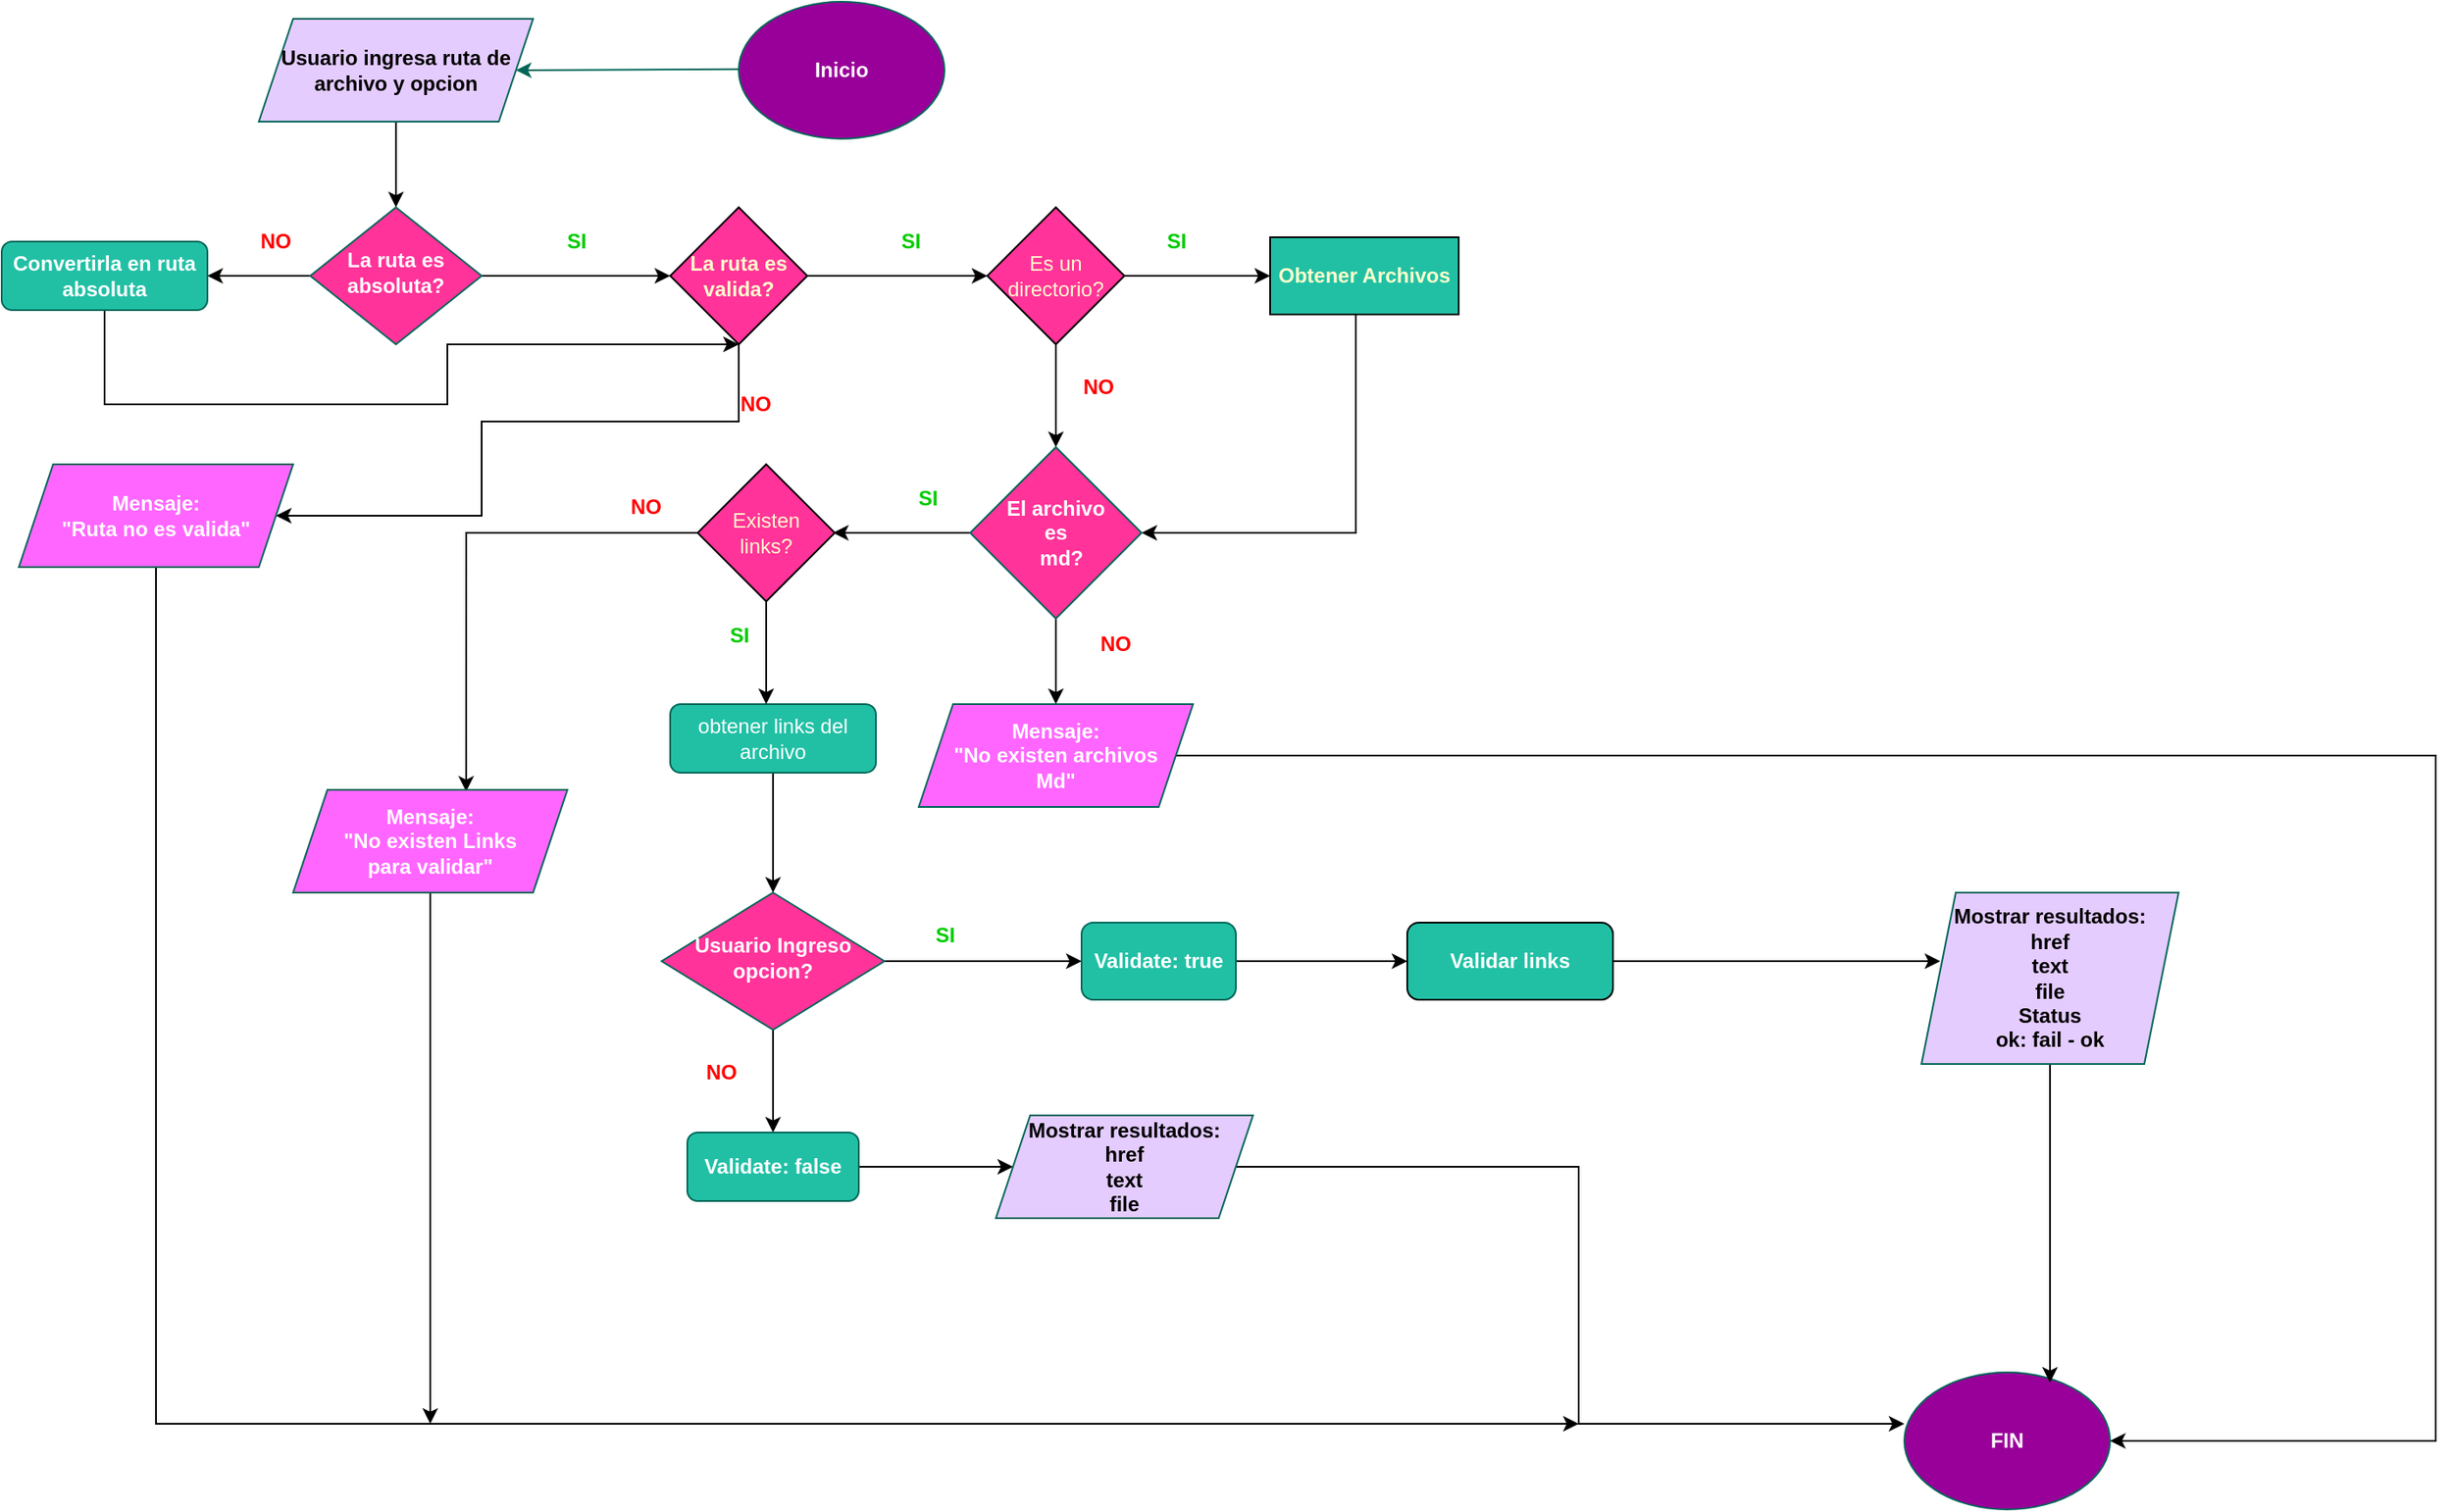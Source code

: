 <mxfile version="18.0.2" type="github">
  <diagram id="C5RBs43oDa-KdzZeNtuy" name="Page-1">
    <mxGraphModel dx="1935" dy="474" grid="1" gridSize="10" guides="1" tooltips="1" connect="1" arrows="1" fold="1" page="1" pageScale="1" pageWidth="827" pageHeight="1169" math="0" shadow="0">
      <root>
        <mxCell id="WIyWlLk6GJQsqaUBKTNV-0" />
        <mxCell id="WIyWlLk6GJQsqaUBKTNV-1" parent="WIyWlLk6GJQsqaUBKTNV-0" />
        <mxCell id="5hdRpkaPI0aYfvq-8GOf-4" style="edgeStyle=orthogonalEdgeStyle;rounded=0;orthogonalLoop=1;jettySize=auto;html=1;entryX=1;entryY=0.5;entryDx=0;entryDy=0;" parent="WIyWlLk6GJQsqaUBKTNV-1" source="bsvvh34VxFHOaRpJ6XTc-54" target="bsvvh34VxFHOaRpJ6XTc-55" edge="1">
          <mxGeometry relative="1" as="geometry" />
        </mxCell>
        <mxCell id="5hdRpkaPI0aYfvq-8GOf-12" style="edgeStyle=orthogonalEdgeStyle;rounded=0;orthogonalLoop=1;jettySize=auto;html=1;entryX=0;entryY=0.5;entryDx=0;entryDy=0;" parent="WIyWlLk6GJQsqaUBKTNV-1" source="bsvvh34VxFHOaRpJ6XTc-54" target="5hdRpkaPI0aYfvq-8GOf-9" edge="1">
          <mxGeometry relative="1" as="geometry" />
        </mxCell>
        <mxCell id="bsvvh34VxFHOaRpJ6XTc-54" value="La ruta es absoluta?" style="rhombus;whiteSpace=wrap;html=1;shadow=0;fontFamily=Helvetica;fontSize=12;align=center;strokeWidth=1;spacing=6;spacingTop=-4;fillColor=#FF3399;strokeColor=#006658;fontColor=#FFFFFF;fontStyle=1" parent="WIyWlLk6GJQsqaUBKTNV-1" vertex="1">
          <mxGeometry x="-530" y="160" width="100" height="80" as="geometry" />
        </mxCell>
        <mxCell id="5hdRpkaPI0aYfvq-8GOf-45" style="edgeStyle=orthogonalEdgeStyle;rounded=0;orthogonalLoop=1;jettySize=auto;html=1;entryX=0.5;entryY=1;entryDx=0;entryDy=0;" parent="WIyWlLk6GJQsqaUBKTNV-1" source="bsvvh34VxFHOaRpJ6XTc-55" target="5hdRpkaPI0aYfvq-8GOf-9" edge="1">
          <mxGeometry relative="1" as="geometry">
            <mxPoint x="-620" y="330" as="targetPoint" />
            <Array as="points">
              <mxPoint x="-650" y="275" />
              <mxPoint x="-450" y="275" />
              <mxPoint x="-450" y="240" />
            </Array>
          </mxGeometry>
        </mxCell>
        <mxCell id="bsvvh34VxFHOaRpJ6XTc-55" value="Convertirla en ruta absoluta" style="rounded=1;whiteSpace=wrap;html=1;fontSize=12;glass=0;strokeWidth=1;shadow=0;fillColor=#21C0A5;strokeColor=#006658;fontColor=#FFFFFF;fontStyle=1" parent="WIyWlLk6GJQsqaUBKTNV-1" vertex="1">
          <mxGeometry x="-710" y="180" width="120" height="40" as="geometry" />
        </mxCell>
        <mxCell id="5hdRpkaPI0aYfvq-8GOf-1" style="edgeStyle=orthogonalEdgeStyle;rounded=0;orthogonalLoop=1;jettySize=auto;html=1;entryX=0.5;entryY=0;entryDx=0;entryDy=0;" parent="WIyWlLk6GJQsqaUBKTNV-1" source="bsvvh34VxFHOaRpJ6XTc-57" target="bsvvh34VxFHOaRpJ6XTc-54" edge="1">
          <mxGeometry relative="1" as="geometry" />
        </mxCell>
        <mxCell id="bsvvh34VxFHOaRpJ6XTc-57" value="&lt;font color=&quot;#000000&quot;&gt;Usuario ingresa ruta de archivo&amp;nbsp;y opcion&lt;/font&gt;" style="shape=parallelogram;perimeter=parallelogramPerimeter;whiteSpace=wrap;html=1;fixedSize=1;fillColor=#E5CCFF;strokeColor=#006658;fontColor=#FFFFFF;fontStyle=1" parent="WIyWlLk6GJQsqaUBKTNV-1" vertex="1">
          <mxGeometry x="-560" y="50" width="160" height="60" as="geometry" />
        </mxCell>
        <mxCell id="5hdRpkaPI0aYfvq-8GOf-36" style="edgeStyle=orthogonalEdgeStyle;rounded=0;orthogonalLoop=1;jettySize=auto;html=1;entryX=0;entryY=0.5;entryDx=0;entryDy=0;" parent="WIyWlLk6GJQsqaUBKTNV-1" source="bsvvh34VxFHOaRpJ6XTc-59" target="bsvvh34VxFHOaRpJ6XTc-72" edge="1">
          <mxGeometry relative="1" as="geometry" />
        </mxCell>
        <mxCell id="5hdRpkaPI0aYfvq-8GOf-37" style="edgeStyle=orthogonalEdgeStyle;rounded=0;orthogonalLoop=1;jettySize=auto;html=1;exitX=0.5;exitY=1;exitDx=0;exitDy=0;entryX=0.5;entryY=0;entryDx=0;entryDy=0;" parent="WIyWlLk6GJQsqaUBKTNV-1" source="bsvvh34VxFHOaRpJ6XTc-59" target="bsvvh34VxFHOaRpJ6XTc-71" edge="1">
          <mxGeometry relative="1" as="geometry" />
        </mxCell>
        <mxCell id="bsvvh34VxFHOaRpJ6XTc-59" value="Usuario Ingreso opcion?" style="rhombus;whiteSpace=wrap;html=1;shadow=0;fontFamily=Helvetica;fontSize=12;align=center;strokeWidth=1;spacing=6;spacingTop=-4;fillColor=#FF3399;strokeColor=#006658;fontColor=#FFFFFF;fontStyle=1" parent="WIyWlLk6GJQsqaUBKTNV-1" vertex="1">
          <mxGeometry x="-325" y="560" width="130" height="80" as="geometry" />
        </mxCell>
        <mxCell id="5hdRpkaPI0aYfvq-8GOf-51" style="edgeStyle=orthogonalEdgeStyle;rounded=0;orthogonalLoop=1;jettySize=auto;html=1;entryX=0;entryY=0.5;entryDx=0;entryDy=0;" parent="WIyWlLk6GJQsqaUBKTNV-1" source="bsvvh34VxFHOaRpJ6XTc-71" target="5hdRpkaPI0aYfvq-8GOf-49" edge="1">
          <mxGeometry relative="1" as="geometry" />
        </mxCell>
        <mxCell id="bsvvh34VxFHOaRpJ6XTc-71" value="Validate: false" style="rounded=1;whiteSpace=wrap;html=1;fillColor=#21C0A5;strokeColor=#006658;fontColor=#FFFFFF;fontStyle=1" parent="WIyWlLk6GJQsqaUBKTNV-1" vertex="1">
          <mxGeometry x="-310" y="700" width="100" height="40" as="geometry" />
        </mxCell>
        <mxCell id="5hdRpkaPI0aYfvq-8GOf-41" style="edgeStyle=orthogonalEdgeStyle;rounded=0;orthogonalLoop=1;jettySize=auto;html=1;entryX=0;entryY=0.5;entryDx=0;entryDy=0;" parent="WIyWlLk6GJQsqaUBKTNV-1" source="bsvvh34VxFHOaRpJ6XTc-72" target="5hdRpkaPI0aYfvq-8GOf-40" edge="1">
          <mxGeometry relative="1" as="geometry" />
        </mxCell>
        <mxCell id="bsvvh34VxFHOaRpJ6XTc-72" value="Validate: true" style="rounded=1;whiteSpace=wrap;html=1;fillColor=#21C0A5;strokeColor=#006658;fontColor=#FFFFFF;fontStyle=1" parent="WIyWlLk6GJQsqaUBKTNV-1" vertex="1">
          <mxGeometry x="-80" y="577.5" width="90" height="45" as="geometry" />
        </mxCell>
        <mxCell id="5hdRpkaPI0aYfvq-8GOf-44" style="edgeStyle=orthogonalEdgeStyle;rounded=0;orthogonalLoop=1;jettySize=auto;html=1;entryX=0;entryY=0.375;entryDx=0;entryDy=0;entryPerimeter=0;exitX=1;exitY=0.5;exitDx=0;exitDy=0;" parent="WIyWlLk6GJQsqaUBKTNV-1" source="5hdRpkaPI0aYfvq-8GOf-49" target="bsvvh34VxFHOaRpJ6XTc-97" edge="1">
          <mxGeometry relative="1" as="geometry">
            <mxPoint x="170" y="720" as="sourcePoint" />
          </mxGeometry>
        </mxCell>
        <mxCell id="bsvvh34VxFHOaRpJ6XTc-93" value="Inicio" style="ellipse;whiteSpace=wrap;html=1;fillColor=#990099;strokeColor=#006658;fontColor=#FFFFFF;fontStyle=1" parent="WIyWlLk6GJQsqaUBKTNV-1" vertex="1">
          <mxGeometry x="-280" y="40" width="120" height="80" as="geometry" />
        </mxCell>
        <mxCell id="bsvvh34VxFHOaRpJ6XTc-94" value="" style="endArrow=classic;html=1;rounded=0;entryX=1;entryY=0.5;entryDx=0;entryDy=0;strokeColor=#006658;fontColor=#5C5C5C;" parent="WIyWlLk6GJQsqaUBKTNV-1" target="bsvvh34VxFHOaRpJ6XTc-57" edge="1">
          <mxGeometry width="50" height="50" relative="1" as="geometry">
            <mxPoint x="-280" y="79.33" as="sourcePoint" />
            <mxPoint x="-390" y="79.33" as="targetPoint" />
          </mxGeometry>
        </mxCell>
        <mxCell id="bsvvh34VxFHOaRpJ6XTc-106" value="&lt;font color=&quot;#00cc00&quot;&gt;SI&lt;/font&gt;" style="text;html=1;align=center;verticalAlign=middle;resizable=0;points=[];autosize=1;strokeColor=none;fillColor=none;fontColor=#5C5C5C;fontStyle=1" parent="WIyWlLk6GJQsqaUBKTNV-1" vertex="1">
          <mxGeometry x="-295" y="400" width="30" height="20" as="geometry" />
        </mxCell>
        <mxCell id="bsvvh34VxFHOaRpJ6XTc-115" value="&lt;font color=&quot;#ff0000&quot;&gt;NO&lt;/font&gt;" style="text;html=1;strokeColor=none;fillColor=none;align=center;verticalAlign=middle;whiteSpace=wrap;rounded=0;fontColor=#5C5C5C;fontStyle=1" parent="WIyWlLk6GJQsqaUBKTNV-1" vertex="1">
          <mxGeometry x="-100" y="250" width="60" height="30" as="geometry" />
        </mxCell>
        <mxCell id="bsvvh34VxFHOaRpJ6XTc-97" value="FIN" style="ellipse;whiteSpace=wrap;html=1;fillColor=#990099;strokeColor=#006658;fontColor=#FFFFFF;fontStyle=1" parent="WIyWlLk6GJQsqaUBKTNV-1" vertex="1">
          <mxGeometry x="400" y="840" width="120" height="80" as="geometry" />
        </mxCell>
        <mxCell id="5hdRpkaPI0aYfvq-8GOf-5" value="&lt;font color=&quot;#ff0000&quot;&gt;NO&lt;/font&gt;" style="text;html=1;strokeColor=none;fillColor=none;align=center;verticalAlign=middle;whiteSpace=wrap;rounded=0;fontColor=#5C5C5C;fontStyle=1" parent="WIyWlLk6GJQsqaUBKTNV-1" vertex="1">
          <mxGeometry x="-580" y="165" width="60" height="30" as="geometry" />
        </mxCell>
        <mxCell id="5hdRpkaPI0aYfvq-8GOf-14" style="edgeStyle=orthogonalEdgeStyle;rounded=0;orthogonalLoop=1;jettySize=auto;html=1;entryX=0;entryY=0.5;entryDx=0;entryDy=0;" parent="WIyWlLk6GJQsqaUBKTNV-1" source="5hdRpkaPI0aYfvq-8GOf-9" target="5hdRpkaPI0aYfvq-8GOf-10" edge="1">
          <mxGeometry relative="1" as="geometry" />
        </mxCell>
        <mxCell id="5hdRpkaPI0aYfvq-8GOf-57" style="edgeStyle=orthogonalEdgeStyle;rounded=0;orthogonalLoop=1;jettySize=auto;html=1;fontColor=#FFFFff;" parent="WIyWlLk6GJQsqaUBKTNV-1" source="5hdRpkaPI0aYfvq-8GOf-9" target="5hdRpkaPI0aYfvq-8GOf-56" edge="1">
          <mxGeometry relative="1" as="geometry">
            <mxPoint x="-320" y="350" as="targetPoint" />
            <Array as="points">
              <mxPoint x="-280" y="285" />
              <mxPoint x="-430" y="285" />
              <mxPoint x="-430" y="340" />
            </Array>
          </mxGeometry>
        </mxCell>
        <mxCell id="5hdRpkaPI0aYfvq-8GOf-9" value="&lt;b&gt;&lt;font color=&quot;#ffffcc&quot;&gt;La ruta es valida?&lt;/font&gt;&lt;/b&gt;" style="rhombus;whiteSpace=wrap;html=1;fillColor=#FF3399;" parent="WIyWlLk6GJQsqaUBKTNV-1" vertex="1">
          <mxGeometry x="-320" y="160" width="80" height="80" as="geometry" />
        </mxCell>
        <mxCell id="5hdRpkaPI0aYfvq-8GOf-17" style="edgeStyle=orthogonalEdgeStyle;rounded=0;orthogonalLoop=1;jettySize=auto;html=1;exitX=1;exitY=0.5;exitDx=0;exitDy=0;entryX=0;entryY=0.5;entryDx=0;entryDy=0;" parent="WIyWlLk6GJQsqaUBKTNV-1" source="5hdRpkaPI0aYfvq-8GOf-10" target="5hdRpkaPI0aYfvq-8GOf-18" edge="1">
          <mxGeometry relative="1" as="geometry">
            <mxPoint x="12.63" y="200.015" as="targetPoint" />
          </mxGeometry>
        </mxCell>
        <mxCell id="5hdRpkaPI0aYfvq-8GOf-20" style="edgeStyle=orthogonalEdgeStyle;rounded=0;orthogonalLoop=1;jettySize=auto;html=1;entryX=0.5;entryY=0;entryDx=0;entryDy=0;" parent="WIyWlLk6GJQsqaUBKTNV-1" source="5hdRpkaPI0aYfvq-8GOf-10" target="5hdRpkaPI0aYfvq-8GOf-19" edge="1">
          <mxGeometry relative="1" as="geometry" />
        </mxCell>
        <mxCell id="5hdRpkaPI0aYfvq-8GOf-10" value="&lt;font color=&quot;#ffffcc&quot;&gt;Es un directorio?&lt;/font&gt;" style="rhombus;whiteSpace=wrap;html=1;fillColor=#FF3399;" parent="WIyWlLk6GJQsqaUBKTNV-1" vertex="1">
          <mxGeometry x="-135" y="160" width="80" height="80" as="geometry" />
        </mxCell>
        <mxCell id="5hdRpkaPI0aYfvq-8GOf-13" value="&lt;font color=&quot;#00cc00&quot;&gt;SI&lt;/font&gt;" style="text;html=1;align=center;verticalAlign=middle;resizable=0;points=[];autosize=1;strokeColor=none;fillColor=none;fontColor=#5C5C5C;fontStyle=1" parent="WIyWlLk6GJQsqaUBKTNV-1" vertex="1">
          <mxGeometry x="-390" y="170" width="30" height="20" as="geometry" />
        </mxCell>
        <mxCell id="5hdRpkaPI0aYfvq-8GOf-15" value="&lt;font color=&quot;#00cc00&quot; style=&quot;&quot;&gt;SI&lt;/font&gt;" style="text;html=1;align=center;verticalAlign=middle;resizable=0;points=[];autosize=1;strokeColor=none;fillColor=none;fontColor=#5C5C5C;fontStyle=1" parent="WIyWlLk6GJQsqaUBKTNV-1" vertex="1">
          <mxGeometry x="-195" y="170" width="30" height="20" as="geometry" />
        </mxCell>
        <mxCell id="5hdRpkaPI0aYfvq-8GOf-48" style="edgeStyle=orthogonalEdgeStyle;rounded=0;orthogonalLoop=1;jettySize=auto;html=1;entryX=1;entryY=0.5;entryDx=0;entryDy=0;" parent="WIyWlLk6GJQsqaUBKTNV-1" source="5hdRpkaPI0aYfvq-8GOf-18" target="5hdRpkaPI0aYfvq-8GOf-19" edge="1">
          <mxGeometry relative="1" as="geometry">
            <mxPoint x="-40" y="350" as="targetPoint" />
            <Array as="points">
              <mxPoint x="80" y="350" />
            </Array>
          </mxGeometry>
        </mxCell>
        <mxCell id="5hdRpkaPI0aYfvq-8GOf-18" value="&lt;font color=&quot;#ffffcc&quot;&gt;&lt;b&gt;Obtener Archivos&lt;/b&gt;&lt;/font&gt;" style="rounded=0;whiteSpace=wrap;html=1;fillColor=#21C0A5;" parent="WIyWlLk6GJQsqaUBKTNV-1" vertex="1">
          <mxGeometry x="30" y="177.5" width="110" height="45" as="geometry" />
        </mxCell>
        <mxCell id="5hdRpkaPI0aYfvq-8GOf-22" style="edgeStyle=orthogonalEdgeStyle;rounded=0;orthogonalLoop=1;jettySize=auto;html=1;exitX=0;exitY=0.5;exitDx=0;exitDy=0;entryX=1;entryY=0.5;entryDx=0;entryDy=0;" parent="WIyWlLk6GJQsqaUBKTNV-1" source="5hdRpkaPI0aYfvq-8GOf-19" edge="1">
          <mxGeometry relative="1" as="geometry">
            <mxPoint x="-225" y="350" as="targetPoint" />
          </mxGeometry>
        </mxCell>
        <mxCell id="5hdRpkaPI0aYfvq-8GOf-47" style="edgeStyle=orthogonalEdgeStyle;rounded=0;orthogonalLoop=1;jettySize=auto;html=1;entryX=0.5;entryY=0;entryDx=0;entryDy=0;" parent="WIyWlLk6GJQsqaUBKTNV-1" source="5hdRpkaPI0aYfvq-8GOf-19" target="5hdRpkaPI0aYfvq-8GOf-24" edge="1">
          <mxGeometry relative="1" as="geometry" />
        </mxCell>
        <mxCell id="5hdRpkaPI0aYfvq-8GOf-19" value="El archivo &lt;br&gt;es&lt;br&gt;&amp;nbsp; md?" style="rhombus;whiteSpace=wrap;html=1;fillColor=#FF3399;strokeColor=#006658;fontColor=#FFFFFF;fontStyle=1" parent="WIyWlLk6GJQsqaUBKTNV-1" vertex="1">
          <mxGeometry x="-145" y="300" width="100" height="100" as="geometry" />
        </mxCell>
        <mxCell id="5hdRpkaPI0aYfvq-8GOf-21" value="&lt;font color=&quot;#00cc00&quot;&gt;SI&lt;/font&gt;" style="text;html=1;align=center;verticalAlign=middle;resizable=0;points=[];autosize=1;strokeColor=none;fillColor=none;fontColor=#5C5C5C;fontStyle=1" parent="WIyWlLk6GJQsqaUBKTNV-1" vertex="1">
          <mxGeometry x="-40" y="170" width="30" height="20" as="geometry" />
        </mxCell>
        <mxCell id="5hdRpkaPI0aYfvq-8GOf-23" value="&lt;font color=&quot;#00cc00&quot;&gt;SI&lt;/font&gt;" style="text;html=1;align=center;verticalAlign=middle;resizable=0;points=[];autosize=1;strokeColor=none;fillColor=none;fontColor=#5C5C5C;fontStyle=1" parent="WIyWlLk6GJQsqaUBKTNV-1" vertex="1">
          <mxGeometry x="-185" y="320" width="30" height="20" as="geometry" />
        </mxCell>
        <mxCell id="5hdRpkaPI0aYfvq-8GOf-63" style="edgeStyle=orthogonalEdgeStyle;rounded=0;orthogonalLoop=1;jettySize=auto;html=1;fontColor=#FF0000;" parent="WIyWlLk6GJQsqaUBKTNV-1" source="5hdRpkaPI0aYfvq-8GOf-24" edge="1">
          <mxGeometry relative="1" as="geometry">
            <mxPoint x="520" y="880" as="targetPoint" />
            <Array as="points">
              <mxPoint x="710" y="480" />
              <mxPoint x="710" y="880" />
            </Array>
          </mxGeometry>
        </mxCell>
        <mxCell id="5hdRpkaPI0aYfvq-8GOf-24" value="Mensaje:&lt;br&gt;&quot;No existen archivos &lt;br&gt;Md&quot;" style="shape=parallelogram;perimeter=parallelogramPerimeter;whiteSpace=wrap;html=1;fixedSize=1;fillColor=#FF66FF;strokeColor=#006658;fontColor=#FFFFFF;fontStyle=1" parent="WIyWlLk6GJQsqaUBKTNV-1" vertex="1">
          <mxGeometry x="-175" y="450" width="160" height="60" as="geometry" />
        </mxCell>
        <mxCell id="5hdRpkaPI0aYfvq-8GOf-26" value="&lt;font color=&quot;#ff0000&quot;&gt;NO&lt;/font&gt;" style="text;html=1;strokeColor=none;fillColor=none;align=center;verticalAlign=middle;whiteSpace=wrap;rounded=0;fontColor=#5C5C5C;fontStyle=1" parent="WIyWlLk6GJQsqaUBKTNV-1" vertex="1">
          <mxGeometry x="-90" y="400" width="60" height="30" as="geometry" />
        </mxCell>
        <mxCell id="5hdRpkaPI0aYfvq-8GOf-34" style="edgeStyle=orthogonalEdgeStyle;rounded=0;orthogonalLoop=1;jettySize=auto;html=1;entryX=0.5;entryY=0;entryDx=0;entryDy=0;" parent="WIyWlLk6GJQsqaUBKTNV-1" source="5hdRpkaPI0aYfvq-8GOf-31" target="bsvvh34VxFHOaRpJ6XTc-59" edge="1">
          <mxGeometry relative="1" as="geometry" />
        </mxCell>
        <mxCell id="5hdRpkaPI0aYfvq-8GOf-31" value="obtener links del archivo" style="rounded=1;whiteSpace=wrap;html=1;fontSize=12;glass=0;strokeWidth=1;shadow=0;fillColor=#21C0A5;strokeColor=#006658;fontColor=#FFFFFF;" parent="WIyWlLk6GJQsqaUBKTNV-1" vertex="1">
          <mxGeometry x="-320" y="450" width="120" height="40" as="geometry" />
        </mxCell>
        <mxCell id="5hdRpkaPI0aYfvq-8GOf-33" style="edgeStyle=orthogonalEdgeStyle;rounded=0;orthogonalLoop=1;jettySize=auto;html=1;" parent="WIyWlLk6GJQsqaUBKTNV-1" source="5hdRpkaPI0aYfvq-8GOf-32" edge="1">
          <mxGeometry relative="1" as="geometry">
            <mxPoint x="-264" y="450" as="targetPoint" />
          </mxGeometry>
        </mxCell>
        <mxCell id="n2xto8vzdzIvlfJF5mw--1" style="edgeStyle=orthogonalEdgeStyle;rounded=0;orthogonalLoop=1;jettySize=auto;html=1;entryX=0.631;entryY=0.017;entryDx=0;entryDy=0;entryPerimeter=0;" edge="1" parent="WIyWlLk6GJQsqaUBKTNV-1" source="5hdRpkaPI0aYfvq-8GOf-32" target="n2xto8vzdzIvlfJF5mw--0">
          <mxGeometry relative="1" as="geometry" />
        </mxCell>
        <mxCell id="5hdRpkaPI0aYfvq-8GOf-32" value="&lt;font color=&quot;#ffffcc&quot;&gt;Existen&lt;br&gt;links?&lt;/font&gt;" style="rhombus;whiteSpace=wrap;html=1;fillColor=#FF3399;" parent="WIyWlLk6GJQsqaUBKTNV-1" vertex="1">
          <mxGeometry x="-304" y="310" width="80" height="80" as="geometry" />
        </mxCell>
        <mxCell id="5hdRpkaPI0aYfvq-8GOf-38" value="&lt;font color=&quot;#00cc00&quot;&gt;SI&lt;/font&gt;" style="text;html=1;align=center;verticalAlign=middle;resizable=0;points=[];autosize=1;strokeColor=none;fillColor=none;fontColor=#5C5C5C;fontStyle=1" parent="WIyWlLk6GJQsqaUBKTNV-1" vertex="1">
          <mxGeometry x="-175" y="575" width="30" height="20" as="geometry" />
        </mxCell>
        <mxCell id="5hdRpkaPI0aYfvq-8GOf-39" value="&lt;font color=&quot;#ff0000&quot;&gt;NO&lt;/font&gt;" style="text;html=1;strokeColor=none;fillColor=none;align=center;verticalAlign=middle;whiteSpace=wrap;rounded=0;fontColor=#5C5C5C;fontStyle=1" parent="WIyWlLk6GJQsqaUBKTNV-1" vertex="1">
          <mxGeometry x="-320" y="650" width="60" height="30" as="geometry" />
        </mxCell>
        <mxCell id="5hdRpkaPI0aYfvq-8GOf-54" style="edgeStyle=orthogonalEdgeStyle;rounded=0;orthogonalLoop=1;jettySize=auto;html=1;entryX=0.073;entryY=0.4;entryDx=0;entryDy=0;entryPerimeter=0;" parent="WIyWlLk6GJQsqaUBKTNV-1" source="5hdRpkaPI0aYfvq-8GOf-40" target="5hdRpkaPI0aYfvq-8GOf-52" edge="1">
          <mxGeometry relative="1" as="geometry" />
        </mxCell>
        <mxCell id="5hdRpkaPI0aYfvq-8GOf-40" value="&lt;font color=&quot;#ffffff&quot;&gt;&lt;b&gt;Validar links&lt;/b&gt;&lt;/font&gt;" style="rounded=1;whiteSpace=wrap;html=1;fillColor=#21C0A5;" parent="WIyWlLk6GJQsqaUBKTNV-1" vertex="1">
          <mxGeometry x="110" y="577.5" width="120" height="45" as="geometry" />
        </mxCell>
        <mxCell id="5hdRpkaPI0aYfvq-8GOf-49" value="&lt;span&gt;&lt;font color=&quot;#000000&quot;&gt;Mostrar resultados:&lt;br&gt;href&lt;br&gt;text&lt;br&gt;file&lt;/font&gt;&lt;br&gt;&lt;/span&gt;" style="shape=parallelogram;perimeter=parallelogramPerimeter;whiteSpace=wrap;html=1;fixedSize=1;fillColor=#E5CCFF;strokeColor=#006658;fontColor=#FFFFFF;fontStyle=1" parent="WIyWlLk6GJQsqaUBKTNV-1" vertex="1">
          <mxGeometry x="-130" y="690" width="150" height="60" as="geometry" />
        </mxCell>
        <mxCell id="5hdRpkaPI0aYfvq-8GOf-55" style="edgeStyle=orthogonalEdgeStyle;rounded=0;orthogonalLoop=1;jettySize=auto;html=1;entryX=0.708;entryY=0.075;entryDx=0;entryDy=0;entryPerimeter=0;" parent="WIyWlLk6GJQsqaUBKTNV-1" source="5hdRpkaPI0aYfvq-8GOf-52" target="bsvvh34VxFHOaRpJ6XTc-97" edge="1">
          <mxGeometry relative="1" as="geometry" />
        </mxCell>
        <mxCell id="5hdRpkaPI0aYfvq-8GOf-52" value="&lt;span&gt;&lt;font color=&quot;#000000&quot;&gt;Mostrar resultados:&lt;br&gt;href&lt;br&gt;text&lt;br&gt;file&lt;br&gt;Status&lt;br&gt;ok: fail - ok&lt;/font&gt;&lt;br&gt;&lt;/span&gt;" style="shape=parallelogram;perimeter=parallelogramPerimeter;whiteSpace=wrap;html=1;fixedSize=1;fillColor=#E5CCFF;strokeColor=#006658;fontColor=#FFFFFF;fontStyle=1" parent="WIyWlLk6GJQsqaUBKTNV-1" vertex="1">
          <mxGeometry x="410" y="560" width="150" height="100" as="geometry" />
        </mxCell>
        <mxCell id="5hdRpkaPI0aYfvq-8GOf-62" style="edgeStyle=orthogonalEdgeStyle;rounded=0;orthogonalLoop=1;jettySize=auto;html=1;fontColor=#FF0000;" parent="WIyWlLk6GJQsqaUBKTNV-1" source="5hdRpkaPI0aYfvq-8GOf-56" edge="1">
          <mxGeometry relative="1" as="geometry">
            <mxPoint x="210" y="870" as="targetPoint" />
            <Array as="points">
              <mxPoint x="-430" y="870" />
              <mxPoint x="180" y="870" />
            </Array>
          </mxGeometry>
        </mxCell>
        <mxCell id="5hdRpkaPI0aYfvq-8GOf-56" value="Mensaje:&lt;br&gt;&quot;Ruta no es valida&quot;" style="shape=parallelogram;perimeter=parallelogramPerimeter;whiteSpace=wrap;html=1;fixedSize=1;fillColor=#FF66FF;strokeColor=#006658;fontColor=#FFFFFF;fontStyle=1" parent="WIyWlLk6GJQsqaUBKTNV-1" vertex="1">
          <mxGeometry x="-700" y="310" width="160" height="60" as="geometry" />
        </mxCell>
        <mxCell id="5hdRpkaPI0aYfvq-8GOf-61" value="&lt;font color=&quot;#ff0000&quot;&gt;NO&lt;/font&gt;" style="text;html=1;strokeColor=none;fillColor=none;align=center;verticalAlign=middle;whiteSpace=wrap;rounded=0;fontColor=#5C5C5C;fontStyle=1" parent="WIyWlLk6GJQsqaUBKTNV-1" vertex="1">
          <mxGeometry x="-300" y="260" width="60" height="30" as="geometry" />
        </mxCell>
        <mxCell id="n2xto8vzdzIvlfJF5mw--5" style="edgeStyle=orthogonalEdgeStyle;rounded=0;orthogonalLoop=1;jettySize=auto;html=1;" edge="1" parent="WIyWlLk6GJQsqaUBKTNV-1" source="n2xto8vzdzIvlfJF5mw--0">
          <mxGeometry relative="1" as="geometry">
            <mxPoint x="-460" y="870" as="targetPoint" />
          </mxGeometry>
        </mxCell>
        <mxCell id="n2xto8vzdzIvlfJF5mw--0" value="Mensaje:&lt;br&gt;&quot;No existen Links&lt;br&gt;para validar&quot;" style="shape=parallelogram;perimeter=parallelogramPerimeter;whiteSpace=wrap;html=1;fixedSize=1;fillColor=#FF66FF;strokeColor=#006658;fontColor=#FFFFFF;fontStyle=1" vertex="1" parent="WIyWlLk6GJQsqaUBKTNV-1">
          <mxGeometry x="-540" y="500" width="160" height="60" as="geometry" />
        </mxCell>
        <mxCell id="n2xto8vzdzIvlfJF5mw--2" value="&lt;font color=&quot;#ff0000&quot;&gt;NO&lt;/font&gt;" style="text;html=1;strokeColor=none;fillColor=none;align=center;verticalAlign=middle;whiteSpace=wrap;rounded=0;fontColor=#5C5C5C;fontStyle=1" vertex="1" parent="WIyWlLk6GJQsqaUBKTNV-1">
          <mxGeometry x="-364" y="320" width="60" height="30" as="geometry" />
        </mxCell>
      </root>
    </mxGraphModel>
  </diagram>
</mxfile>

